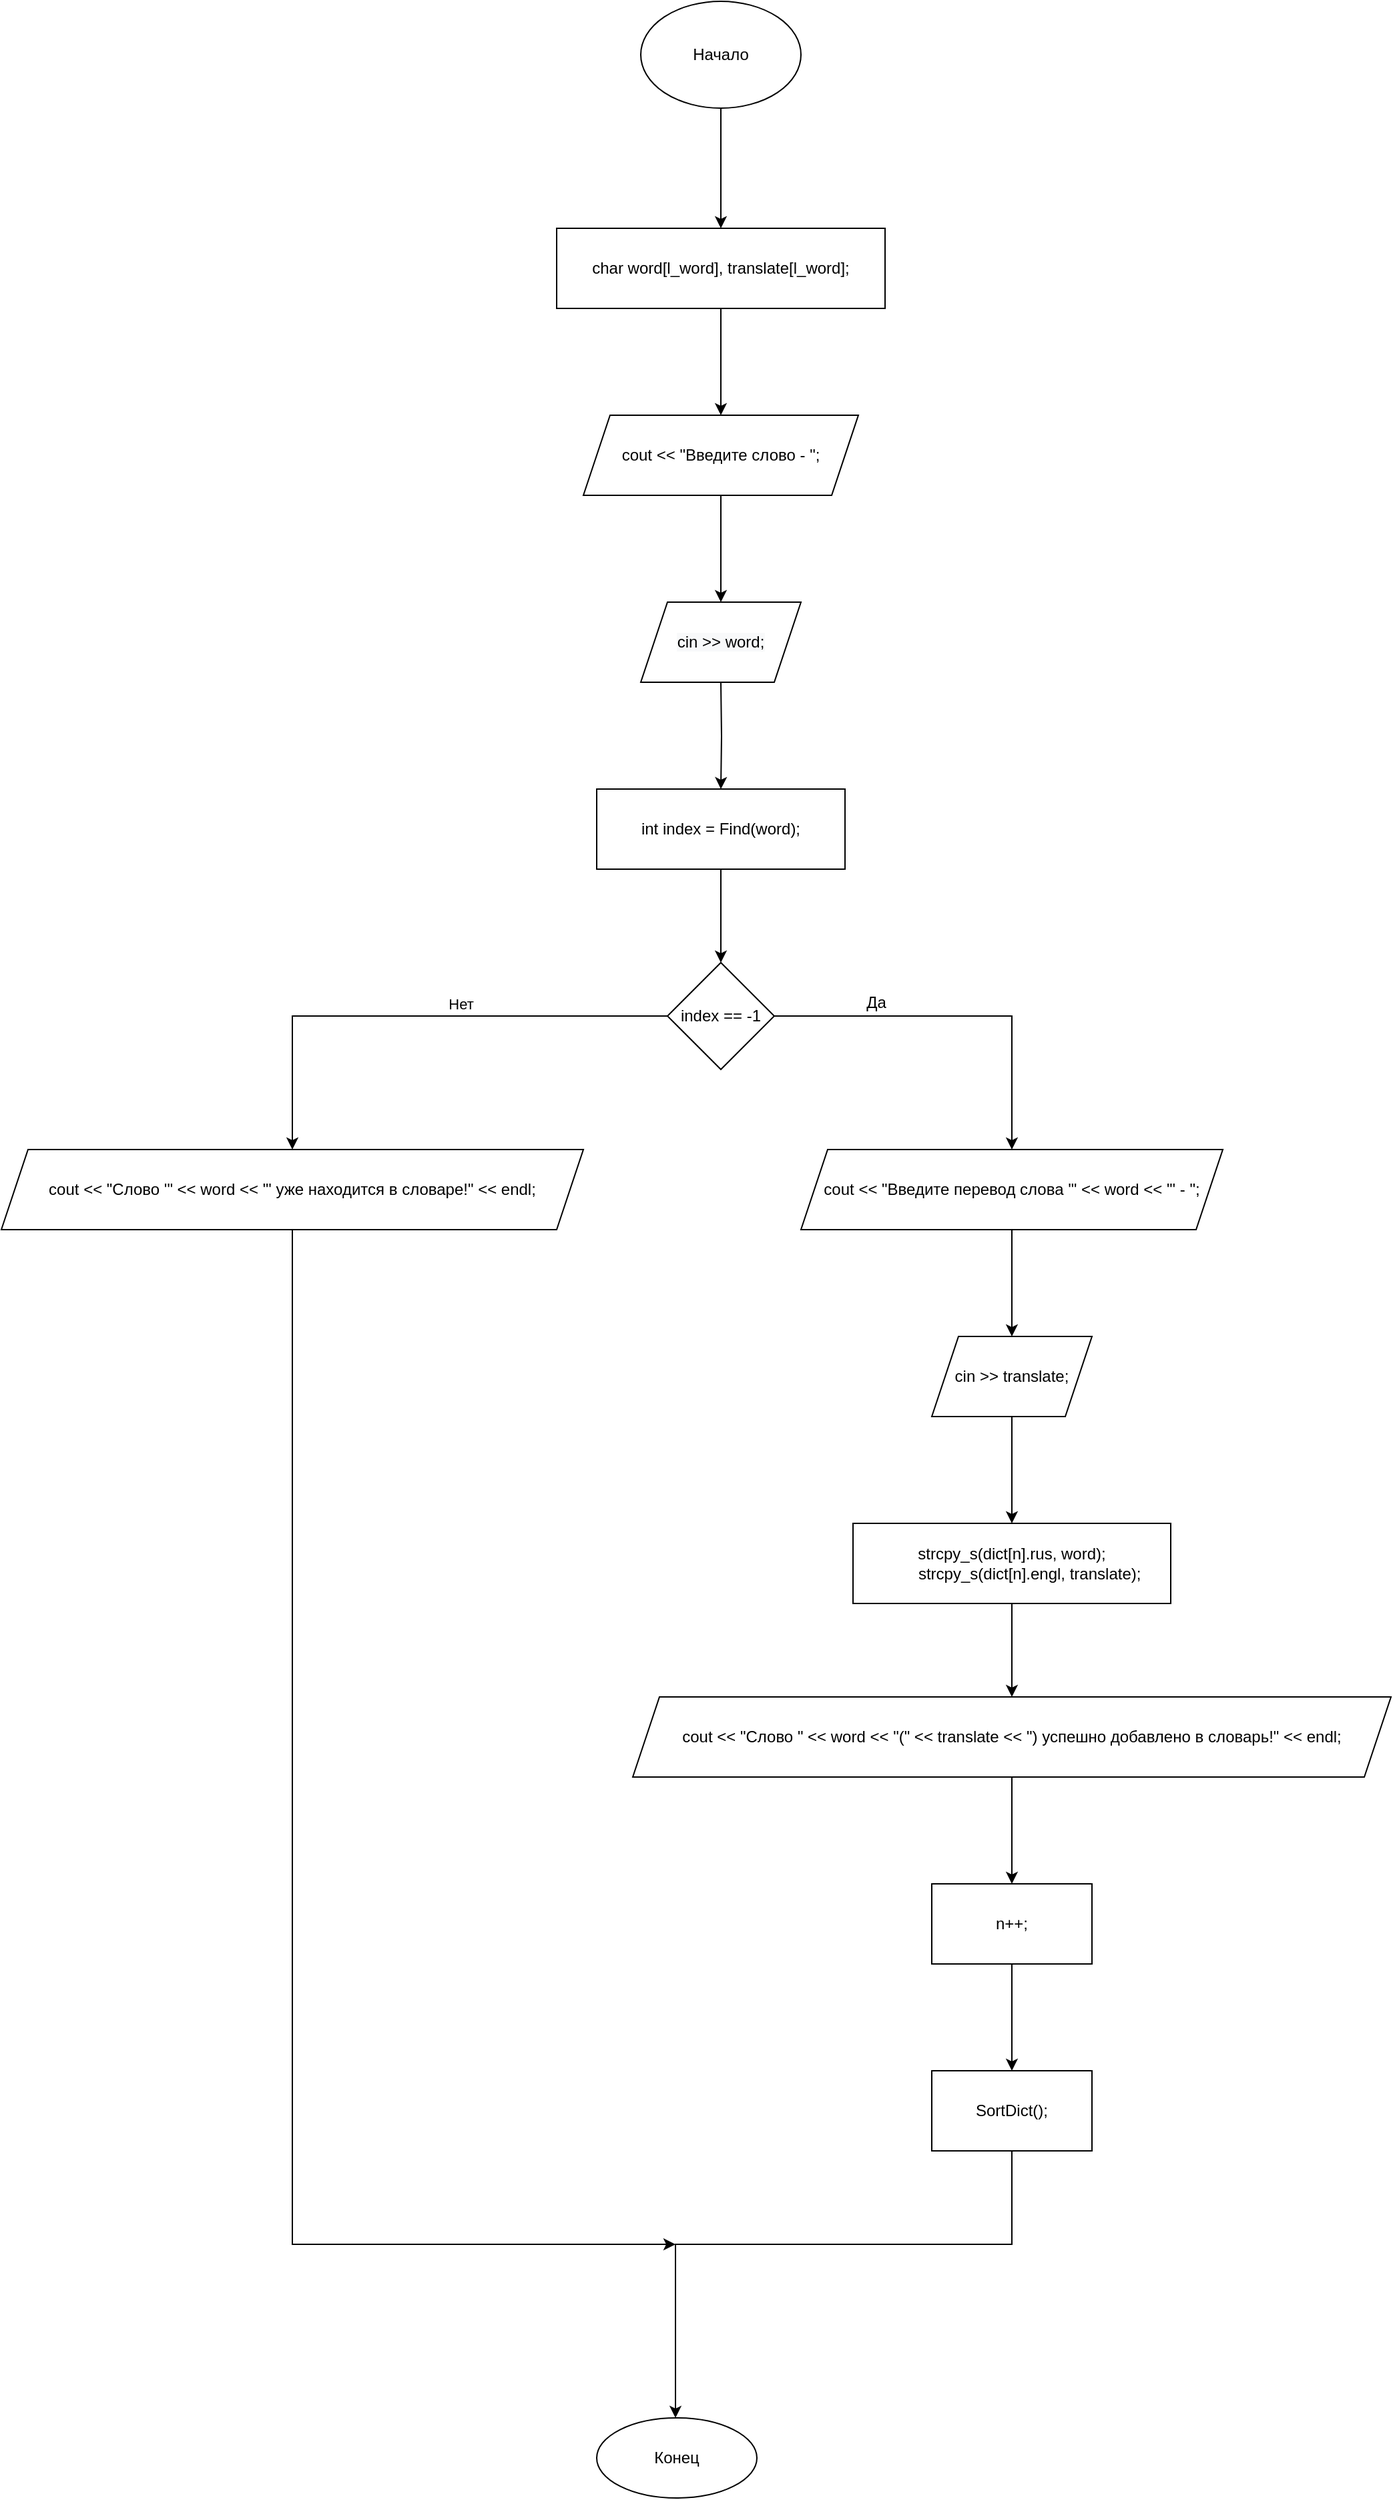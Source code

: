 <mxfile version="15.8.7" type="device"><diagram id="4Uu0MO9gQfWLAOtevIDD" name="Страница 1"><mxGraphModel dx="1865" dy="649" grid="1" gridSize="10" guides="1" tooltips="1" connect="1" arrows="1" fold="1" page="1" pageScale="1" pageWidth="827" pageHeight="1169" math="0" shadow="0"><root><mxCell id="0"/><mxCell id="1" parent="0"/><mxCell id="A36Xxmowr_AXbMyJBVMu-5" value="" style="edgeStyle=orthogonalEdgeStyle;rounded=0;orthogonalLoop=1;jettySize=auto;html=1;" parent="1" source="A36Xxmowr_AXbMyJBVMu-1" target="A36Xxmowr_AXbMyJBVMu-4" edge="1"><mxGeometry relative="1" as="geometry"/></mxCell><mxCell id="A36Xxmowr_AXbMyJBVMu-1" value="Начало" style="ellipse;whiteSpace=wrap;html=1;" parent="1" vertex="1"><mxGeometry x="354" y="40" width="120" height="80" as="geometry"/></mxCell><mxCell id="A36Xxmowr_AXbMyJBVMu-7" value="" style="edgeStyle=orthogonalEdgeStyle;rounded=0;orthogonalLoop=1;jettySize=auto;html=1;" parent="1" source="A36Xxmowr_AXbMyJBVMu-4" target="A36Xxmowr_AXbMyJBVMu-6" edge="1"><mxGeometry relative="1" as="geometry"/></mxCell><mxCell id="A36Xxmowr_AXbMyJBVMu-4" value="char word[l_word], translate[l_word];" style="whiteSpace=wrap;html=1;" parent="1" vertex="1"><mxGeometry x="291" y="210" width="246" height="60" as="geometry"/></mxCell><mxCell id="A36Xxmowr_AXbMyJBVMu-9" value="" style="edgeStyle=orthogonalEdgeStyle;rounded=0;orthogonalLoop=1;jettySize=auto;html=1;" parent="1" source="A36Xxmowr_AXbMyJBVMu-6" edge="1"><mxGeometry relative="1" as="geometry"><mxPoint x="414" y="490.0" as="targetPoint"/></mxGeometry></mxCell><mxCell id="A36Xxmowr_AXbMyJBVMu-6" value="cout &lt;&lt; &quot;Введите слово - &quot;;" style="shape=parallelogram;perimeter=parallelogramPerimeter;whiteSpace=wrap;html=1;fixedSize=1;" parent="1" vertex="1"><mxGeometry x="311" y="350" width="206" height="60" as="geometry"/></mxCell><mxCell id="A36Xxmowr_AXbMyJBVMu-11" value="" style="edgeStyle=orthogonalEdgeStyle;rounded=0;orthogonalLoop=1;jettySize=auto;html=1;" parent="1" target="A36Xxmowr_AXbMyJBVMu-10" edge="1"><mxGeometry relative="1" as="geometry"><mxPoint x="414" y="550.0" as="sourcePoint"/></mxGeometry></mxCell><mxCell id="A36Xxmowr_AXbMyJBVMu-13" value="" style="edgeStyle=orthogonalEdgeStyle;rounded=0;orthogonalLoop=1;jettySize=auto;html=1;" parent="1" source="A36Xxmowr_AXbMyJBVMu-10" target="A36Xxmowr_AXbMyJBVMu-12" edge="1"><mxGeometry relative="1" as="geometry"/></mxCell><mxCell id="A36Xxmowr_AXbMyJBVMu-10" value="int index = Find(word);" style="whiteSpace=wrap;html=1;" parent="1" vertex="1"><mxGeometry x="321" y="630" width="186" height="60" as="geometry"/></mxCell><mxCell id="A36Xxmowr_AXbMyJBVMu-19" value="" style="edgeStyle=orthogonalEdgeStyle;rounded=0;orthogonalLoop=1;jettySize=auto;html=1;" parent="1" source="A36Xxmowr_AXbMyJBVMu-12" target="A36Xxmowr_AXbMyJBVMu-18" edge="1"><mxGeometry relative="1" as="geometry"/></mxCell><mxCell id="A36Xxmowr_AXbMyJBVMu-33" value="" style="edgeStyle=orthogonalEdgeStyle;rounded=0;orthogonalLoop=1;jettySize=auto;html=1;" parent="1" source="A36Xxmowr_AXbMyJBVMu-12" target="A36Xxmowr_AXbMyJBVMu-32" edge="1"><mxGeometry relative="1" as="geometry"/></mxCell><mxCell id="aIdzv-idDIlDzgt8VPqc-5" value="Нет" style="edgeLabel;html=1;align=center;verticalAlign=middle;resizable=0;points=[];" vertex="1" connectable="0" parent="A36Xxmowr_AXbMyJBVMu-33"><mxGeometry x="-0.187" y="-9" relative="1" as="geometry"><mxPoint as="offset"/></mxGeometry></mxCell><mxCell id="A36Xxmowr_AXbMyJBVMu-12" value="index == -1" style="rhombus;whiteSpace=wrap;html=1;" parent="1" vertex="1"><mxGeometry x="374" y="760" width="80" height="80" as="geometry"/></mxCell><mxCell id="A36Xxmowr_AXbMyJBVMu-24" value="" style="edgeStyle=orthogonalEdgeStyle;rounded=0;orthogonalLoop=1;jettySize=auto;html=1;" parent="1" source="A36Xxmowr_AXbMyJBVMu-18" target="A36Xxmowr_AXbMyJBVMu-23" edge="1"><mxGeometry relative="1" as="geometry"/></mxCell><mxCell id="A36Xxmowr_AXbMyJBVMu-18" value="cout &lt;&lt; &quot;Введите перевод слова '&quot; &lt;&lt; word &lt;&lt; &quot;' - &quot;;" style="shape=parallelogram;perimeter=parallelogramPerimeter;whiteSpace=wrap;html=1;fixedSize=1;" parent="1" vertex="1"><mxGeometry x="474" y="900" width="316" height="60" as="geometry"/></mxCell><mxCell id="A36Xxmowr_AXbMyJBVMu-26" value="" style="edgeStyle=orthogonalEdgeStyle;rounded=0;orthogonalLoop=1;jettySize=auto;html=1;" parent="1" source="A36Xxmowr_AXbMyJBVMu-23" target="A36Xxmowr_AXbMyJBVMu-25" edge="1"><mxGeometry relative="1" as="geometry"/></mxCell><mxCell id="A36Xxmowr_AXbMyJBVMu-23" value="cin &gt;&gt; translate;" style="shape=parallelogram;perimeter=parallelogramPerimeter;whiteSpace=wrap;html=1;fixedSize=1;" parent="1" vertex="1"><mxGeometry x="572" y="1040" width="120" height="60" as="geometry"/></mxCell><mxCell id="A36Xxmowr_AXbMyJBVMu-28" value="" style="edgeStyle=orthogonalEdgeStyle;rounded=0;orthogonalLoop=1;jettySize=auto;html=1;" parent="1" source="A36Xxmowr_AXbMyJBVMu-25" target="A36Xxmowr_AXbMyJBVMu-27" edge="1"><mxGeometry relative="1" as="geometry"/></mxCell><mxCell id="A36Xxmowr_AXbMyJBVMu-25" value="strcpy_s(dict[n].rus, word);&#10;        strcpy_s(dict[n].engl, translate);" style="whiteSpace=wrap;html=1;" parent="1" vertex="1"><mxGeometry x="513" y="1180" width="238" height="60" as="geometry"/></mxCell><mxCell id="A36Xxmowr_AXbMyJBVMu-30" value="" style="edgeStyle=orthogonalEdgeStyle;rounded=0;orthogonalLoop=1;jettySize=auto;html=1;" parent="1" source="A36Xxmowr_AXbMyJBVMu-27" target="A36Xxmowr_AXbMyJBVMu-29" edge="1"><mxGeometry relative="1" as="geometry"/></mxCell><mxCell id="A36Xxmowr_AXbMyJBVMu-27" value="cout &lt;&lt; &quot;Слово &quot; &lt;&lt; word &lt;&lt; &quot;(&quot; &lt;&lt; translate &lt;&lt; &quot;) успешно добавлено в словарь!&quot; &lt;&lt; endl;" style="shape=parallelogram;perimeter=parallelogramPerimeter;whiteSpace=wrap;html=1;fixedSize=1;" parent="1" vertex="1"><mxGeometry x="348" y="1310" width="568" height="60" as="geometry"/></mxCell><mxCell id="aIdzv-idDIlDzgt8VPqc-2" value="" style="edgeStyle=orthogonalEdgeStyle;rounded=0;orthogonalLoop=1;jettySize=auto;html=1;" edge="1" parent="1" source="A36Xxmowr_AXbMyJBVMu-29" target="aIdzv-idDIlDzgt8VPqc-1"><mxGeometry relative="1" as="geometry"/></mxCell><mxCell id="A36Xxmowr_AXbMyJBVMu-29" value="n++;" style="whiteSpace=wrap;html=1;" parent="1" vertex="1"><mxGeometry x="572" y="1450" width="120" height="60" as="geometry"/></mxCell><mxCell id="A36Xxmowr_AXbMyJBVMu-34" style="edgeStyle=orthogonalEdgeStyle;rounded=0;orthogonalLoop=1;jettySize=auto;html=1;" parent="1" source="A36Xxmowr_AXbMyJBVMu-32" edge="1"><mxGeometry relative="1" as="geometry"><mxPoint x="380" y="1720" as="targetPoint"/><Array as="points"><mxPoint x="93" y="1720"/><mxPoint x="360" y="1720"/></Array></mxGeometry></mxCell><mxCell id="A36Xxmowr_AXbMyJBVMu-32" value="cout &lt;&lt; &quot;Слово '&quot; &lt;&lt; word &lt;&lt; &quot;' уже находится в словаре!&quot; &lt;&lt; endl;" style="shape=parallelogram;perimeter=parallelogramPerimeter;whiteSpace=wrap;html=1;fixedSize=1;" parent="1" vertex="1"><mxGeometry x="-125" y="900" width="436" height="60" as="geometry"/></mxCell><mxCell id="A36Xxmowr_AXbMyJBVMu-38" value="Конец" style="ellipse;whiteSpace=wrap;html=1;rounded=0;" parent="1" vertex="1"><mxGeometry x="321" y="1850" width="120" height="60" as="geometry"/></mxCell><mxCell id="A36Xxmowr_AXbMyJBVMu-41" value="&#10;&#10;&lt;span style=&quot;color: rgb(0, 0, 0); font-family: helvetica; font-size: 12px; font-style: normal; font-weight: 400; letter-spacing: normal; text-align: center; text-indent: 0px; text-transform: none; word-spacing: 0px; background-color: rgb(248, 249, 250); display: inline; float: none;&quot;&gt;cin &amp;gt;&amp;gt; word;&lt;/span&gt;&#10;&#10;" style="shape=parallelogram;perimeter=parallelogramPerimeter;whiteSpace=wrap;html=1;fixedSize=1;" parent="1" vertex="1"><mxGeometry x="354" y="490" width="120" height="60" as="geometry"/></mxCell><mxCell id="aIdzv-idDIlDzgt8VPqc-3" style="edgeStyle=orthogonalEdgeStyle;rounded=0;orthogonalLoop=1;jettySize=auto;html=1;" edge="1" parent="1" source="aIdzv-idDIlDzgt8VPqc-1"><mxGeometry relative="1" as="geometry"><mxPoint x="380" y="1850" as="targetPoint"/><Array as="points"><mxPoint x="632" y="1720"/><mxPoint x="380" y="1720"/></Array></mxGeometry></mxCell><mxCell id="aIdzv-idDIlDzgt8VPqc-1" value="SortDict();" style="whiteSpace=wrap;html=1;" vertex="1" parent="1"><mxGeometry x="572" y="1590" width="120" height="60" as="geometry"/></mxCell><mxCell id="aIdzv-idDIlDzgt8VPqc-4" value="Да" style="text;html=1;align=center;verticalAlign=middle;resizable=0;points=[];autosize=1;strokeColor=none;fillColor=none;" vertex="1" parent="1"><mxGeometry x="515" y="780" width="30" height="20" as="geometry"/></mxCell></root></mxGraphModel></diagram></mxfile>